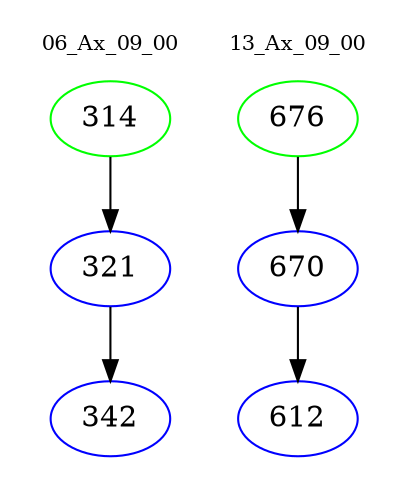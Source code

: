 digraph{
subgraph cluster_0 {
color = white
label = "06_Ax_09_00";
fontsize=10;
T0_314 [label="314", color="green"]
T0_314 -> T0_321 [color="black"]
T0_321 [label="321", color="blue"]
T0_321 -> T0_342 [color="black"]
T0_342 [label="342", color="blue"]
}
subgraph cluster_1 {
color = white
label = "13_Ax_09_00";
fontsize=10;
T1_676 [label="676", color="green"]
T1_676 -> T1_670 [color="black"]
T1_670 [label="670", color="blue"]
T1_670 -> T1_612 [color="black"]
T1_612 [label="612", color="blue"]
}
}
